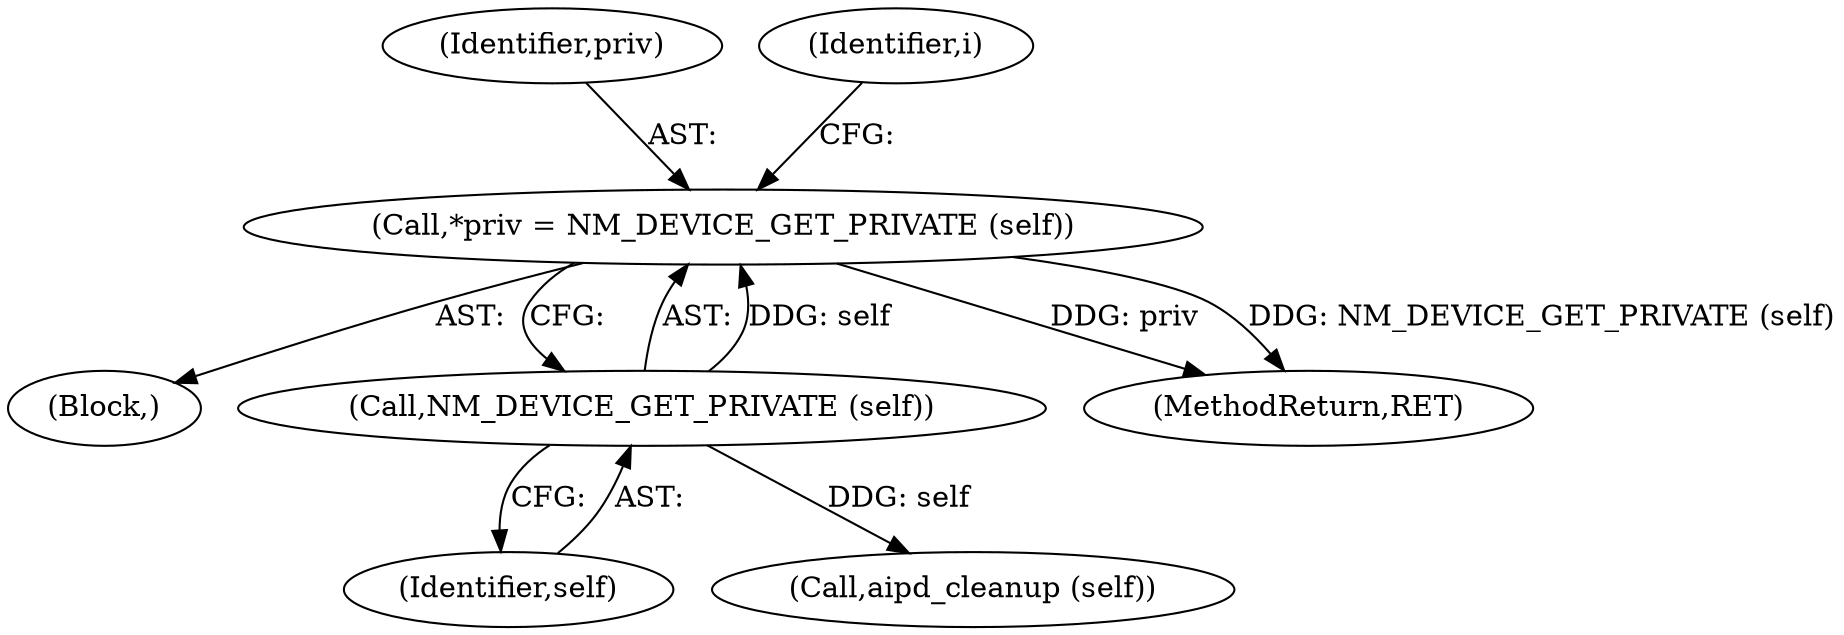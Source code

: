 digraph "0_NetworkManager_d5fc88e573fa58b93034b04d35a2454f5d28cad9@pointer" {
"1004309" [label="(Call,*priv = NM_DEVICE_GET_PRIVATE (self))"];
"1004311" [label="(Call,NM_DEVICE_GET_PRIVATE (self))"];
"1004312" [label="(Identifier,self)"];
"1004309" [label="(Call,*priv = NM_DEVICE_GET_PRIVATE (self))"];
"1004307" [label="(Block,)"];
"1007368" [label="(MethodReturn,RET)"];
"1004310" [label="(Identifier,priv)"];
"1004318" [label="(Identifier,i)"];
"1004324" [label="(Call,aipd_cleanup (self))"];
"1004311" [label="(Call,NM_DEVICE_GET_PRIVATE (self))"];
"1004309" -> "1004307"  [label="AST: "];
"1004309" -> "1004311"  [label="CFG: "];
"1004310" -> "1004309"  [label="AST: "];
"1004311" -> "1004309"  [label="AST: "];
"1004318" -> "1004309"  [label="CFG: "];
"1004309" -> "1007368"  [label="DDG: priv"];
"1004309" -> "1007368"  [label="DDG: NM_DEVICE_GET_PRIVATE (self)"];
"1004311" -> "1004309"  [label="DDG: self"];
"1004311" -> "1004312"  [label="CFG: "];
"1004312" -> "1004311"  [label="AST: "];
"1004311" -> "1004324"  [label="DDG: self"];
}
